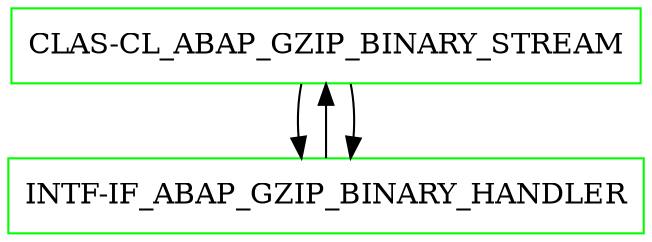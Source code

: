 digraph G {
  "CLAS-CL_ABAP_GZIP_BINARY_STREAM" [shape=box,color=green];
  "INTF-IF_ABAP_GZIP_BINARY_HANDLER" [shape=box,color=green,URL="./INTF_IF_ABAP_GZIP_BINARY_HANDLER.html"];
  "CLAS-CL_ABAP_GZIP_BINARY_STREAM" [shape=box,color=green,URL="./CLAS_CL_ABAP_GZIP_BINARY_STREAM.html"];
  "CLAS-CL_ABAP_GZIP_BINARY_STREAM" -> "INTF-IF_ABAP_GZIP_BINARY_HANDLER";
  "INTF-IF_ABAP_GZIP_BINARY_HANDLER" -> "CLAS-CL_ABAP_GZIP_BINARY_STREAM";
  "CLAS-CL_ABAP_GZIP_BINARY_STREAM" -> "INTF-IF_ABAP_GZIP_BINARY_HANDLER";
}
